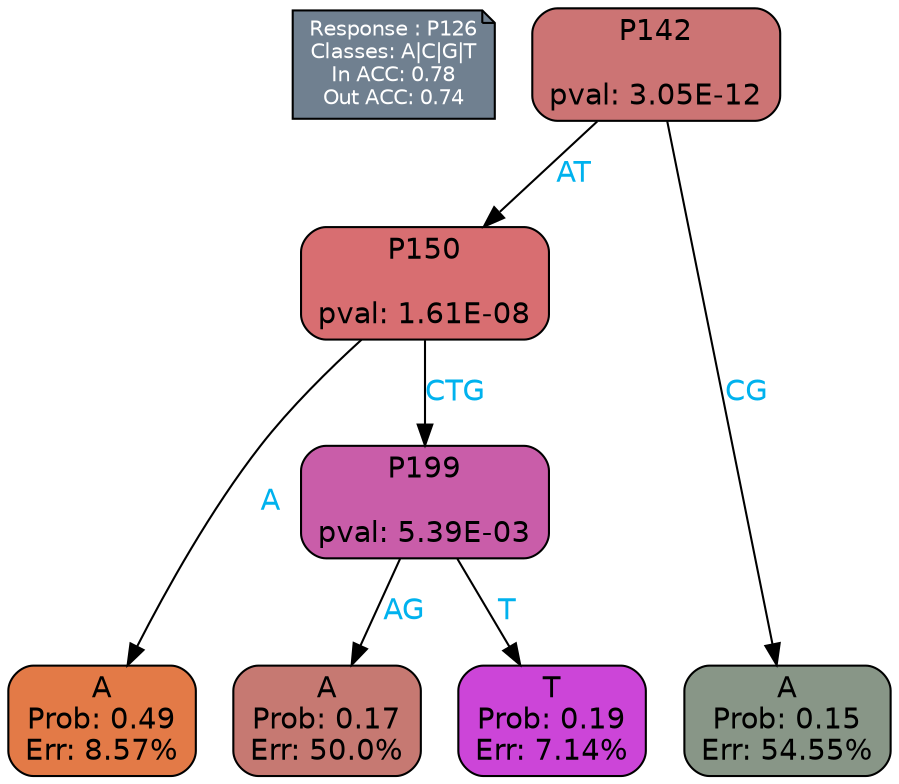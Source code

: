digraph Tree {
node [shape=box, style="filled, rounded", color="black", fontname=helvetica] ;
graph [ranksep=equally, splines=polylines, bgcolor=transparent, dpi=600] ;
edge [fontname=helvetica] ;
LEGEND [label="Response : P126
Classes: A|C|G|T
In ACC: 0.78
Out ACC: 0.74
",shape=note,align=left,style=filled,fillcolor="slategray",fontcolor="white",fontsize=10];1 [label="P142

pval: 3.05E-12", fillcolor="#cc7474"] ;
2 [label="P150

pval: 1.61E-08", fillcolor="#d86e71"] ;
3 [label="A
Prob: 0.49
Err: 8.57%", fillcolor="#e37a47"] ;
4 [label="P199

pval: 5.39E-03", fillcolor="#c95da9"] ;
5 [label="A
Prob: 0.17
Err: 50.0%", fillcolor="#c67972"] ;
6 [label="T
Prob: 0.19
Err: 7.14%", fillcolor="#cc45d8"] ;
7 [label="A
Prob: 0.15
Err: 54.55%", fillcolor="#889687"] ;
1 -> 2 [label="AT",fontcolor=deepskyblue2] ;
1 -> 7 [label="CG",fontcolor=deepskyblue2] ;
2 -> 3 [label="A",fontcolor=deepskyblue2] ;
2 -> 4 [label="CTG",fontcolor=deepskyblue2] ;
4 -> 5 [label="AG",fontcolor=deepskyblue2] ;
4 -> 6 [label="T",fontcolor=deepskyblue2] ;
{rank = same; 3;5;6;7;}{rank = same; LEGEND;1;}}
